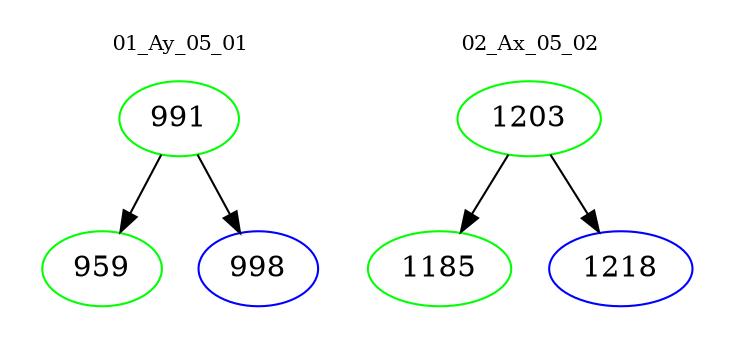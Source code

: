 digraph{
subgraph cluster_0 {
color = white
label = "01_Ay_05_01";
fontsize=10;
T0_991 [label="991", color="green"]
T0_991 -> T0_959 [color="black"]
T0_959 [label="959", color="green"]
T0_991 -> T0_998 [color="black"]
T0_998 [label="998", color="blue"]
}
subgraph cluster_1 {
color = white
label = "02_Ax_05_02";
fontsize=10;
T1_1203 [label="1203", color="green"]
T1_1203 -> T1_1185 [color="black"]
T1_1185 [label="1185", color="green"]
T1_1203 -> T1_1218 [color="black"]
T1_1218 [label="1218", color="blue"]
}
}

